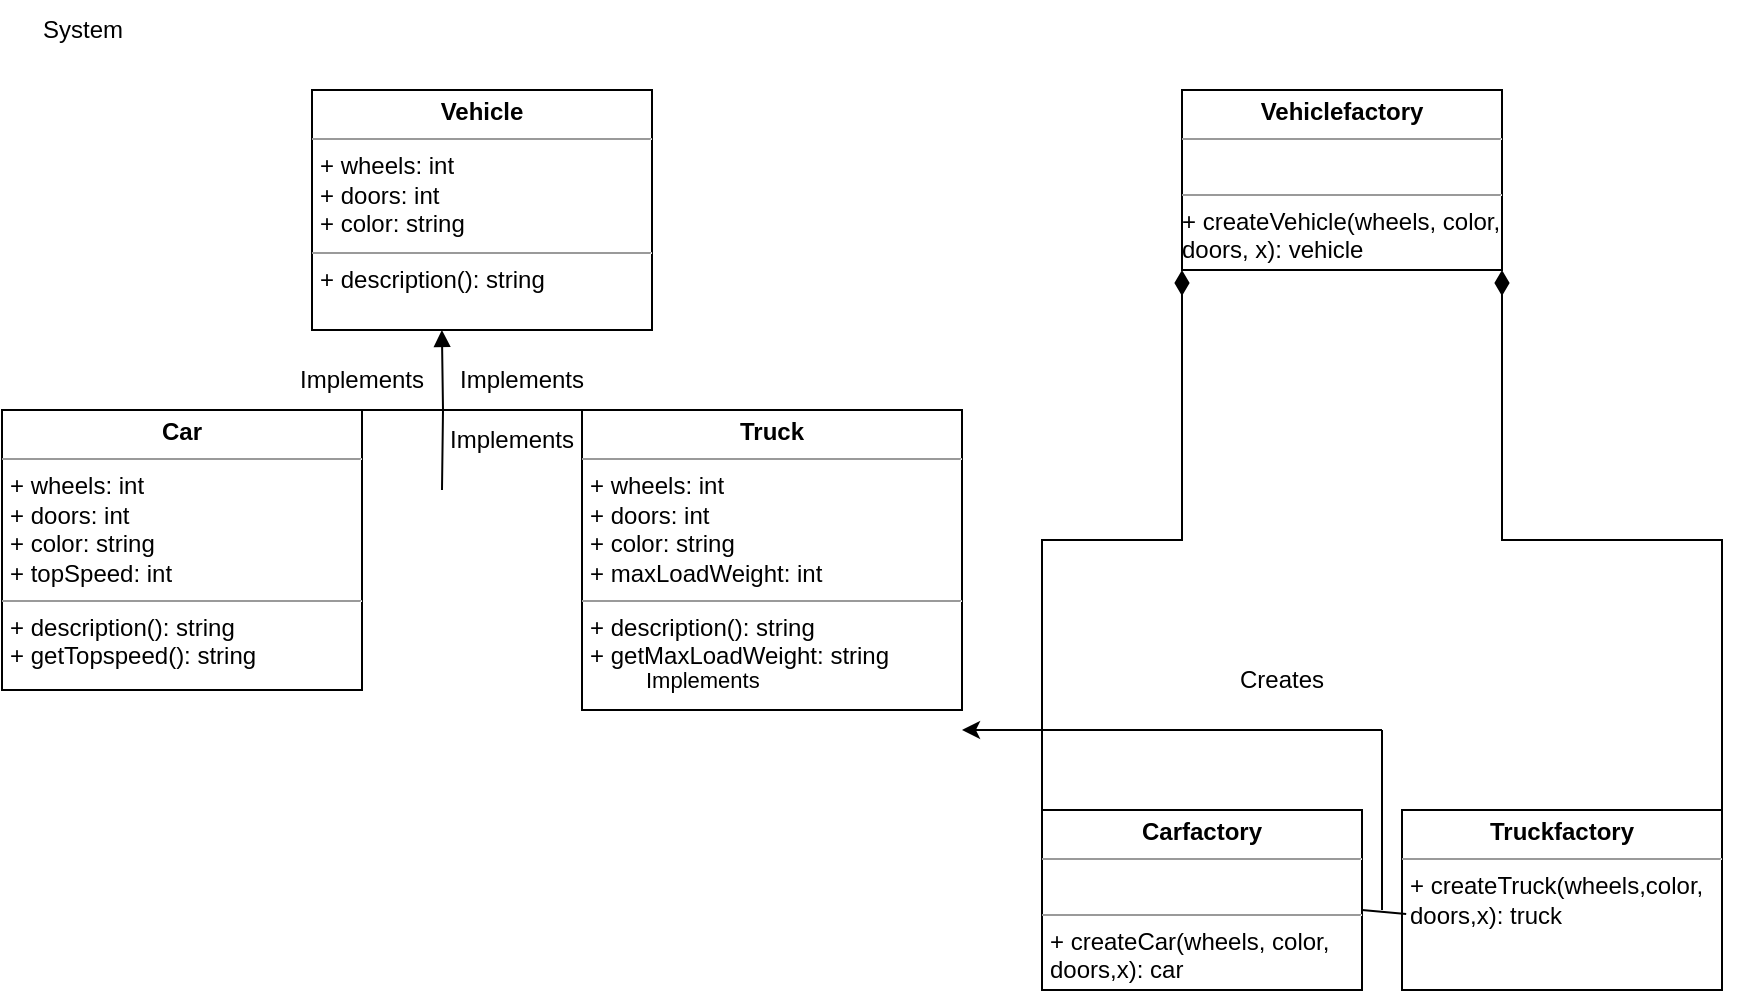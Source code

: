 <mxfile version="20.5.1" type="github">
  <diagram id="Z07VEW7ExZhfEEL5qyLE" name="Page-1">
    <mxGraphModel dx="2062" dy="1154" grid="1" gridSize="10" guides="1" tooltips="1" connect="1" arrows="1" fold="1" page="1" pageScale="1" pageWidth="827" pageHeight="1169" math="0" shadow="0">
      <root>
        <mxCell id="0" />
        <mxCell id="1" parent="0" />
        <mxCell id="2actKGFVwo6aQXfbjhT4-5" value="&lt;p style=&quot;margin:0px;margin-top:4px;text-align:center;&quot;&gt;&lt;b&gt;Vehicle&lt;/b&gt;&lt;/p&gt;&lt;hr size=&quot;1&quot;&gt;&lt;p style=&quot;margin:0px;margin-left:4px;&quot;&gt;+ wheels: int&lt;/p&gt;&lt;p style=&quot;margin:0px;margin-left:4px;&quot;&gt;+ doors: int&lt;/p&gt;&lt;p style=&quot;margin:0px;margin-left:4px;&quot;&gt;&lt;span style=&quot;background-color: initial;&quot;&gt;+ color: string&lt;/span&gt;&lt;/p&gt;&lt;hr size=&quot;1&quot;&gt;&lt;p style=&quot;margin:0px;margin-left:4px;&quot;&gt;+ description(): string&lt;/p&gt;" style="verticalAlign=top;align=left;overflow=fill;fontSize=12;fontFamily=Helvetica;html=1;" parent="1" vertex="1">
          <mxGeometry x="155" y="80" width="170" height="120" as="geometry" />
        </mxCell>
        <mxCell id="2actKGFVwo6aQXfbjhT4-6" value="&lt;p style=&quot;margin:0px;margin-top:4px;text-align:center;&quot;&gt;&lt;b&gt;Car&lt;/b&gt;&lt;/p&gt;&lt;hr size=&quot;1&quot;&gt;&lt;p style=&quot;margin:0px;margin-left:4px;&quot;&gt;+ wheels: int&lt;/p&gt;&lt;p style=&quot;margin:0px;margin-left:4px;&quot;&gt;+ doors: int&lt;/p&gt;&lt;p style=&quot;margin:0px;margin-left:4px;&quot;&gt;+ color: string&lt;/p&gt;&lt;p style=&quot;margin:0px;margin-left:4px;&quot;&gt;+ topSpeed: int&lt;/p&gt;&lt;hr size=&quot;1&quot;&gt;&lt;p style=&quot;margin:0px;margin-left:4px;&quot;&gt;+ description(): string&lt;/p&gt;&lt;p style=&quot;margin:0px;margin-left:4px;&quot;&gt;+ getTopspeed(): string&lt;/p&gt;&lt;p style=&quot;margin:0px;margin-left:4px;&quot;&gt;&lt;br&gt;&lt;/p&gt;" style="verticalAlign=top;align=left;overflow=fill;fontSize=12;fontFamily=Helvetica;html=1;" parent="1" vertex="1">
          <mxGeometry y="240" width="180" height="140" as="geometry" />
        </mxCell>
        <mxCell id="2actKGFVwo6aQXfbjhT4-7" value="&lt;p style=&quot;margin:0px;margin-top:4px;text-align:center;&quot;&gt;&lt;b&gt;Truck&lt;/b&gt;&lt;/p&gt;&lt;hr size=&quot;1&quot;&gt;&lt;p style=&quot;margin:0px;margin-left:4px;&quot;&gt;+ wheels: int&lt;/p&gt;&lt;p style=&quot;margin:0px;margin-left:4px;&quot;&gt;+ doors: int&lt;/p&gt;&lt;p style=&quot;margin:0px;margin-left:4px;&quot;&gt;+ color: string&lt;/p&gt;&lt;p style=&quot;margin:0px;margin-left:4px;&quot;&gt;+ maxLoadWeight: int&lt;/p&gt;&lt;hr size=&quot;1&quot;&gt;&lt;p style=&quot;margin:0px;margin-left:4px;&quot;&gt;+ description(): string&lt;/p&gt;&lt;p style=&quot;margin:0px;margin-left:4px;&quot;&gt;+ getMaxLoadWeight: string&lt;/p&gt;" style="verticalAlign=top;align=left;overflow=fill;fontSize=12;fontFamily=Helvetica;html=1;" parent="1" vertex="1">
          <mxGeometry x="290" y="240" width="190" height="150" as="geometry" />
        </mxCell>
        <mxCell id="2actKGFVwo6aQXfbjhT4-9" value="System" style="text;html=1;align=center;verticalAlign=middle;resizable=0;points=[];autosize=1;strokeColor=none;fillColor=none;" parent="1" vertex="1">
          <mxGeometry x="10" y="35" width="60" height="30" as="geometry" />
        </mxCell>
        <mxCell id="2actKGFVwo6aQXfbjhT4-17" value="Implements" style="endArrow=block;endFill=1;html=1;edgeStyle=orthogonalEdgeStyle;align=left;verticalAlign=top;rounded=0;entryX=0.382;entryY=1;entryDx=0;entryDy=0;entryPerimeter=0;" parent="1" target="2actKGFVwo6aQXfbjhT4-5" edge="1">
          <mxGeometry x="-1" y="-128" relative="1" as="geometry">
            <mxPoint x="220" y="280" as="sourcePoint" />
            <mxPoint x="380" y="360" as="targetPoint" />
            <mxPoint x="-28" y="80" as="offset" />
          </mxGeometry>
        </mxCell>
        <mxCell id="2actKGFVwo6aQXfbjhT4-23" value="" style="endArrow=none;html=1;rounded=0;" parent="1" edge="1">
          <mxGeometry relative="1" as="geometry">
            <mxPoint x="180" y="240" as="sourcePoint" />
            <mxPoint x="290" y="240" as="targetPoint" />
          </mxGeometry>
        </mxCell>
        <mxCell id="2actKGFVwo6aQXfbjhT4-29" value="Implements&lt;br&gt;" style="text;html=1;strokeColor=none;fillColor=none;align=center;verticalAlign=middle;whiteSpace=wrap;rounded=0;" parent="1" vertex="1">
          <mxGeometry x="220" y="210" width="80" height="30" as="geometry" />
        </mxCell>
        <mxCell id="2actKGFVwo6aQXfbjhT4-30" value="Implements&lt;br&gt;" style="text;html=1;strokeColor=none;fillColor=none;align=center;verticalAlign=middle;whiteSpace=wrap;rounded=0;" parent="1" vertex="1">
          <mxGeometry x="140" y="210" width="80" height="30" as="geometry" />
        </mxCell>
        <mxCell id="2actKGFVwo6aQXfbjhT4-31" value="Implements&lt;br&gt;" style="text;html=1;strokeColor=none;fillColor=none;align=center;verticalAlign=middle;whiteSpace=wrap;rounded=0;" parent="1" vertex="1">
          <mxGeometry x="220" y="250" width="70" height="10" as="geometry" />
        </mxCell>
        <mxCell id="2actKGFVwo6aQXfbjhT4-33" value="&lt;p style=&quot;margin:0px;margin-top:4px;text-align:center;&quot;&gt;&lt;b&gt;Truckfactory&lt;/b&gt;&lt;/p&gt;&lt;hr size=&quot;1&quot;&gt;&lt;p style=&quot;margin:0px;margin-left:4px;&quot;&gt;&lt;/p&gt;&lt;p style=&quot;margin:0px;margin-left:4px;&quot;&gt;+ createTruck(wheels,color,&lt;/p&gt;&lt;p style=&quot;margin:0px;margin-left:4px;&quot;&gt;doors,x): truck&lt;/p&gt;" style="verticalAlign=top;align=left;overflow=fill;fontSize=12;fontFamily=Helvetica;html=1;" parent="1" vertex="1">
          <mxGeometry x="700" y="440" width="160" height="90" as="geometry" />
        </mxCell>
        <mxCell id="2actKGFVwo6aQXfbjhT4-34" value="&lt;p style=&quot;margin:0px;margin-top:4px;text-align:center;&quot;&gt;&lt;b&gt;Carfactory&lt;/b&gt;&lt;/p&gt;&lt;hr size=&quot;1&quot;&gt;&lt;p style=&quot;margin:0px;margin-left:4px;&quot;&gt;&lt;br&gt;&lt;/p&gt;&lt;hr size=&quot;1&quot;&gt;&lt;p style=&quot;margin:0px;margin-left:4px;&quot;&gt;+ createCar(wheels, color,&lt;/p&gt;&lt;p style=&quot;margin:0px;margin-left:4px;&quot;&gt;doors,x): car&lt;/p&gt;" style="verticalAlign=top;align=left;overflow=fill;fontSize=12;fontFamily=Helvetica;html=1;" parent="1" vertex="1">
          <mxGeometry x="520" y="440" width="160" height="90" as="geometry" />
        </mxCell>
        <mxCell id="2actKGFVwo6aQXfbjhT4-35" value="" style="endArrow=classic;html=1;rounded=0;" parent="1" edge="1">
          <mxGeometry width="50" height="50" relative="1" as="geometry">
            <mxPoint x="690" y="400" as="sourcePoint" />
            <mxPoint x="480" y="400" as="targetPoint" />
          </mxGeometry>
        </mxCell>
        <mxCell id="2actKGFVwo6aQXfbjhT4-36" value="" style="endArrow=none;html=1;rounded=0;" parent="1" edge="1">
          <mxGeometry width="50" height="50" relative="1" as="geometry">
            <mxPoint x="690" y="400" as="sourcePoint" />
            <mxPoint x="690" y="490" as="targetPoint" />
          </mxGeometry>
        </mxCell>
        <mxCell id="2actKGFVwo6aQXfbjhT4-37" value="" style="endArrow=none;html=1;rounded=0;entryX=0.013;entryY=0.578;entryDx=0;entryDy=0;entryPerimeter=0;" parent="1" target="2actKGFVwo6aQXfbjhT4-33" edge="1">
          <mxGeometry width="50" height="50" relative="1" as="geometry">
            <mxPoint x="680" y="490" as="sourcePoint" />
            <mxPoint x="360" y="350" as="targetPoint" />
          </mxGeometry>
        </mxCell>
        <mxCell id="2actKGFVwo6aQXfbjhT4-38" value="Creates" style="text;html=1;strokeColor=none;fillColor=none;align=center;verticalAlign=middle;whiteSpace=wrap;rounded=0;" parent="1" vertex="1">
          <mxGeometry x="610" y="360" width="60" height="30" as="geometry" />
        </mxCell>
        <mxCell id="2actKGFVwo6aQXfbjhT4-39" value="&lt;p style=&quot;margin:0px;margin-top:4px;text-align:center;&quot;&gt;&lt;b&gt;Vehiclefactory&lt;/b&gt;&lt;/p&gt;&lt;hr size=&quot;1&quot;&gt;&lt;p style=&quot;margin:0px;margin-left:4px;&quot;&gt;&lt;br&gt;&lt;/p&gt;&lt;hr size=&quot;1&quot;&gt;+ createVehicle(wheels, color,&lt;br&gt;doors, x): vehicle&lt;br&gt;&lt;p style=&quot;margin:0px;margin-left:4px;&quot;&gt;&lt;br&gt;&lt;/p&gt;" style="verticalAlign=top;align=left;overflow=fill;fontSize=12;fontFamily=Helvetica;html=1;" parent="1" vertex="1">
          <mxGeometry x="590" y="80" width="160" height="90" as="geometry" />
        </mxCell>
        <mxCell id="2actKGFVwo6aQXfbjhT4-47" value="" style="html=1;endArrow=diamondThin;endFill=1;edgeStyle=elbowEdgeStyle;elbow=vertical;endSize=10;rounded=0;exitX=0;exitY=0;exitDx=0;exitDy=0;entryX=0;entryY=1;entryDx=0;entryDy=0;" parent="1" source="2actKGFVwo6aQXfbjhT4-34" target="2actKGFVwo6aQXfbjhT4-39" edge="1">
          <mxGeometry width="160" relative="1" as="geometry">
            <mxPoint x="510" y="440" as="sourcePoint" />
            <mxPoint x="670" y="440" as="targetPoint" />
          </mxGeometry>
        </mxCell>
        <mxCell id="2actKGFVwo6aQXfbjhT4-48" value="" style="html=1;endArrow=diamondThin;endFill=1;edgeStyle=elbowEdgeStyle;elbow=vertical;endSize=10;rounded=0;entryX=1;entryY=1;entryDx=0;entryDy=0;" parent="1" target="2actKGFVwo6aQXfbjhT4-39" edge="1">
          <mxGeometry width="160" relative="1" as="geometry">
            <mxPoint x="860" y="440" as="sourcePoint" />
            <mxPoint x="1020" y="440" as="targetPoint" />
          </mxGeometry>
        </mxCell>
      </root>
    </mxGraphModel>
  </diagram>
</mxfile>
